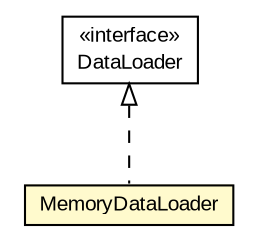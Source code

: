 #!/usr/local/bin/dot
#
# Class diagram 
# Generated by UMLGraph version R5_6-24-gf6e263 (http://www.umlgraph.org/)
#

digraph G {
	edge [fontname="arial",fontsize=10,labelfontname="arial",labelfontsize=10];
	node [fontname="arial",fontsize=10,shape=plaintext];
	nodesep=0.25;
	ranksep=0.5;
	// eu.europa.esig.dss.client.http.MemoryDataLoader
	c427177 [label=<<table title="eu.europa.esig.dss.client.http.MemoryDataLoader" border="0" cellborder="1" cellspacing="0" cellpadding="2" port="p" bgcolor="lemonChiffon" href="./MemoryDataLoader.html">
		<tr><td><table border="0" cellspacing="0" cellpadding="1">
<tr><td align="center" balign="center"> MemoryDataLoader </td></tr>
		</table></td></tr>
		</table>>, URL="./MemoryDataLoader.html", fontname="arial", fontcolor="black", fontsize=10.0];
	// eu.europa.esig.dss.client.http.DataLoader
	c427180 [label=<<table title="eu.europa.esig.dss.client.http.DataLoader" border="0" cellborder="1" cellspacing="0" cellpadding="2" port="p" href="./DataLoader.html">
		<tr><td><table border="0" cellspacing="0" cellpadding="1">
<tr><td align="center" balign="center"> &#171;interface&#187; </td></tr>
<tr><td align="center" balign="center"> DataLoader </td></tr>
		</table></td></tr>
		</table>>, URL="./DataLoader.html", fontname="arial", fontcolor="black", fontsize=10.0];
	//eu.europa.esig.dss.client.http.MemoryDataLoader implements eu.europa.esig.dss.client.http.DataLoader
	c427180:p -> c427177:p [dir=back,arrowtail=empty,style=dashed];
}

